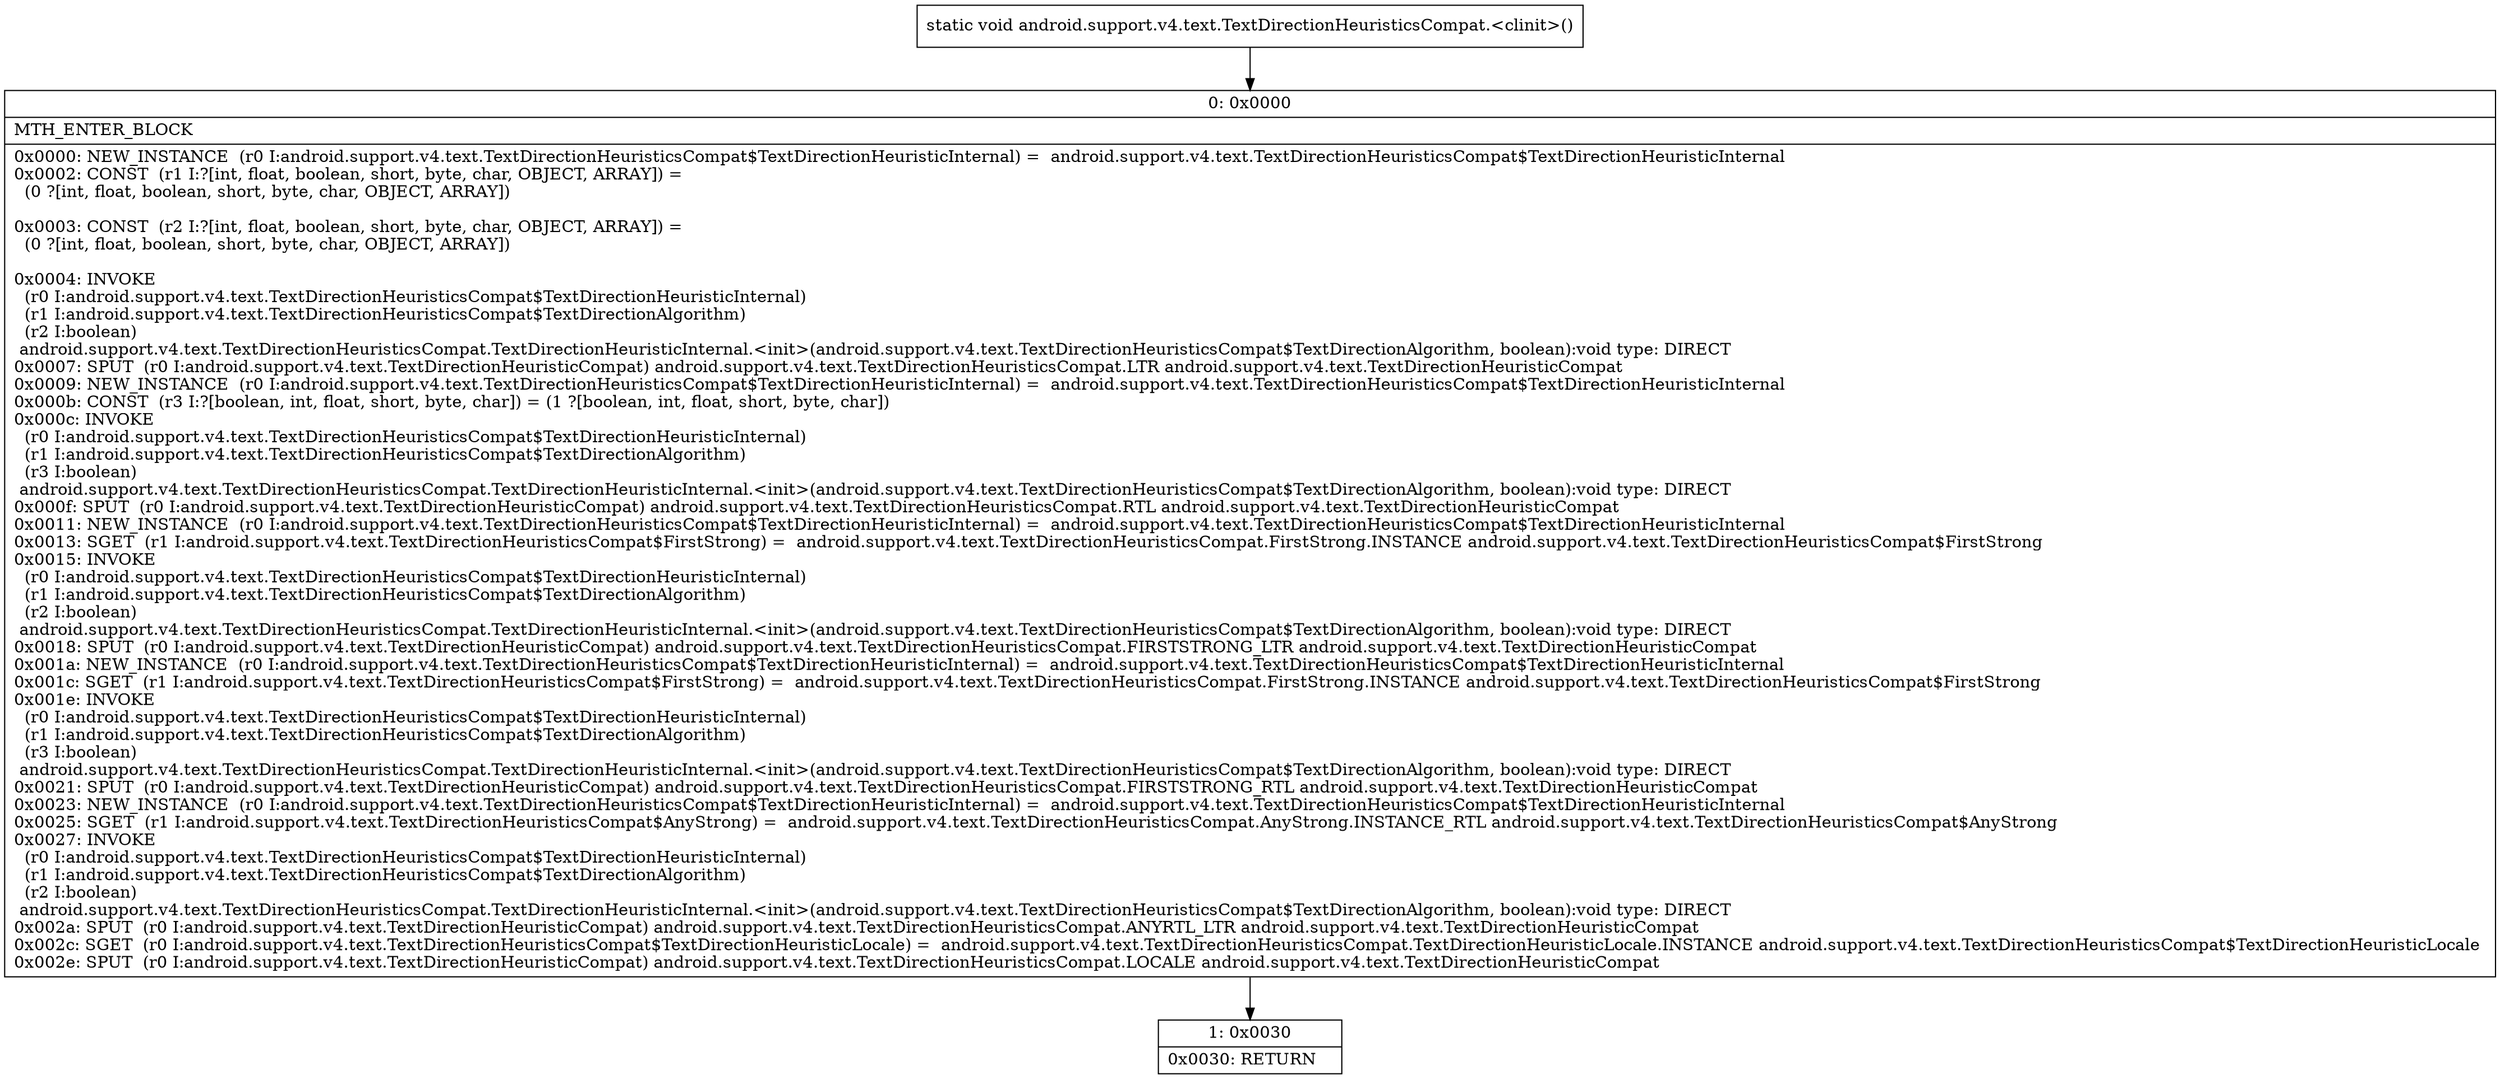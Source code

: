 digraph "CFG forandroid.support.v4.text.TextDirectionHeuristicsCompat.\<clinit\>()V" {
Node_0 [shape=record,label="{0\:\ 0x0000|MTH_ENTER_BLOCK\l|0x0000: NEW_INSTANCE  (r0 I:android.support.v4.text.TextDirectionHeuristicsCompat$TextDirectionHeuristicInternal) =  android.support.v4.text.TextDirectionHeuristicsCompat$TextDirectionHeuristicInternal \l0x0002: CONST  (r1 I:?[int, float, boolean, short, byte, char, OBJECT, ARRAY]) = \l  (0 ?[int, float, boolean, short, byte, char, OBJECT, ARRAY])\l \l0x0003: CONST  (r2 I:?[int, float, boolean, short, byte, char, OBJECT, ARRAY]) = \l  (0 ?[int, float, boolean, short, byte, char, OBJECT, ARRAY])\l \l0x0004: INVOKE  \l  (r0 I:android.support.v4.text.TextDirectionHeuristicsCompat$TextDirectionHeuristicInternal)\l  (r1 I:android.support.v4.text.TextDirectionHeuristicsCompat$TextDirectionAlgorithm)\l  (r2 I:boolean)\l android.support.v4.text.TextDirectionHeuristicsCompat.TextDirectionHeuristicInternal.\<init\>(android.support.v4.text.TextDirectionHeuristicsCompat$TextDirectionAlgorithm, boolean):void type: DIRECT \l0x0007: SPUT  (r0 I:android.support.v4.text.TextDirectionHeuristicCompat) android.support.v4.text.TextDirectionHeuristicsCompat.LTR android.support.v4.text.TextDirectionHeuristicCompat \l0x0009: NEW_INSTANCE  (r0 I:android.support.v4.text.TextDirectionHeuristicsCompat$TextDirectionHeuristicInternal) =  android.support.v4.text.TextDirectionHeuristicsCompat$TextDirectionHeuristicInternal \l0x000b: CONST  (r3 I:?[boolean, int, float, short, byte, char]) = (1 ?[boolean, int, float, short, byte, char]) \l0x000c: INVOKE  \l  (r0 I:android.support.v4.text.TextDirectionHeuristicsCompat$TextDirectionHeuristicInternal)\l  (r1 I:android.support.v4.text.TextDirectionHeuristicsCompat$TextDirectionAlgorithm)\l  (r3 I:boolean)\l android.support.v4.text.TextDirectionHeuristicsCompat.TextDirectionHeuristicInternal.\<init\>(android.support.v4.text.TextDirectionHeuristicsCompat$TextDirectionAlgorithm, boolean):void type: DIRECT \l0x000f: SPUT  (r0 I:android.support.v4.text.TextDirectionHeuristicCompat) android.support.v4.text.TextDirectionHeuristicsCompat.RTL android.support.v4.text.TextDirectionHeuristicCompat \l0x0011: NEW_INSTANCE  (r0 I:android.support.v4.text.TextDirectionHeuristicsCompat$TextDirectionHeuristicInternal) =  android.support.v4.text.TextDirectionHeuristicsCompat$TextDirectionHeuristicInternal \l0x0013: SGET  (r1 I:android.support.v4.text.TextDirectionHeuristicsCompat$FirstStrong) =  android.support.v4.text.TextDirectionHeuristicsCompat.FirstStrong.INSTANCE android.support.v4.text.TextDirectionHeuristicsCompat$FirstStrong \l0x0015: INVOKE  \l  (r0 I:android.support.v4.text.TextDirectionHeuristicsCompat$TextDirectionHeuristicInternal)\l  (r1 I:android.support.v4.text.TextDirectionHeuristicsCompat$TextDirectionAlgorithm)\l  (r2 I:boolean)\l android.support.v4.text.TextDirectionHeuristicsCompat.TextDirectionHeuristicInternal.\<init\>(android.support.v4.text.TextDirectionHeuristicsCompat$TextDirectionAlgorithm, boolean):void type: DIRECT \l0x0018: SPUT  (r0 I:android.support.v4.text.TextDirectionHeuristicCompat) android.support.v4.text.TextDirectionHeuristicsCompat.FIRSTSTRONG_LTR android.support.v4.text.TextDirectionHeuristicCompat \l0x001a: NEW_INSTANCE  (r0 I:android.support.v4.text.TextDirectionHeuristicsCompat$TextDirectionHeuristicInternal) =  android.support.v4.text.TextDirectionHeuristicsCompat$TextDirectionHeuristicInternal \l0x001c: SGET  (r1 I:android.support.v4.text.TextDirectionHeuristicsCompat$FirstStrong) =  android.support.v4.text.TextDirectionHeuristicsCompat.FirstStrong.INSTANCE android.support.v4.text.TextDirectionHeuristicsCompat$FirstStrong \l0x001e: INVOKE  \l  (r0 I:android.support.v4.text.TextDirectionHeuristicsCompat$TextDirectionHeuristicInternal)\l  (r1 I:android.support.v4.text.TextDirectionHeuristicsCompat$TextDirectionAlgorithm)\l  (r3 I:boolean)\l android.support.v4.text.TextDirectionHeuristicsCompat.TextDirectionHeuristicInternal.\<init\>(android.support.v4.text.TextDirectionHeuristicsCompat$TextDirectionAlgorithm, boolean):void type: DIRECT \l0x0021: SPUT  (r0 I:android.support.v4.text.TextDirectionHeuristicCompat) android.support.v4.text.TextDirectionHeuristicsCompat.FIRSTSTRONG_RTL android.support.v4.text.TextDirectionHeuristicCompat \l0x0023: NEW_INSTANCE  (r0 I:android.support.v4.text.TextDirectionHeuristicsCompat$TextDirectionHeuristicInternal) =  android.support.v4.text.TextDirectionHeuristicsCompat$TextDirectionHeuristicInternal \l0x0025: SGET  (r1 I:android.support.v4.text.TextDirectionHeuristicsCompat$AnyStrong) =  android.support.v4.text.TextDirectionHeuristicsCompat.AnyStrong.INSTANCE_RTL android.support.v4.text.TextDirectionHeuristicsCompat$AnyStrong \l0x0027: INVOKE  \l  (r0 I:android.support.v4.text.TextDirectionHeuristicsCompat$TextDirectionHeuristicInternal)\l  (r1 I:android.support.v4.text.TextDirectionHeuristicsCompat$TextDirectionAlgorithm)\l  (r2 I:boolean)\l android.support.v4.text.TextDirectionHeuristicsCompat.TextDirectionHeuristicInternal.\<init\>(android.support.v4.text.TextDirectionHeuristicsCompat$TextDirectionAlgorithm, boolean):void type: DIRECT \l0x002a: SPUT  (r0 I:android.support.v4.text.TextDirectionHeuristicCompat) android.support.v4.text.TextDirectionHeuristicsCompat.ANYRTL_LTR android.support.v4.text.TextDirectionHeuristicCompat \l0x002c: SGET  (r0 I:android.support.v4.text.TextDirectionHeuristicsCompat$TextDirectionHeuristicLocale) =  android.support.v4.text.TextDirectionHeuristicsCompat.TextDirectionHeuristicLocale.INSTANCE android.support.v4.text.TextDirectionHeuristicsCompat$TextDirectionHeuristicLocale \l0x002e: SPUT  (r0 I:android.support.v4.text.TextDirectionHeuristicCompat) android.support.v4.text.TextDirectionHeuristicsCompat.LOCALE android.support.v4.text.TextDirectionHeuristicCompat \l}"];
Node_1 [shape=record,label="{1\:\ 0x0030|0x0030: RETURN   \l}"];
MethodNode[shape=record,label="{static void android.support.v4.text.TextDirectionHeuristicsCompat.\<clinit\>() }"];
MethodNode -> Node_0;
Node_0 -> Node_1;
}


